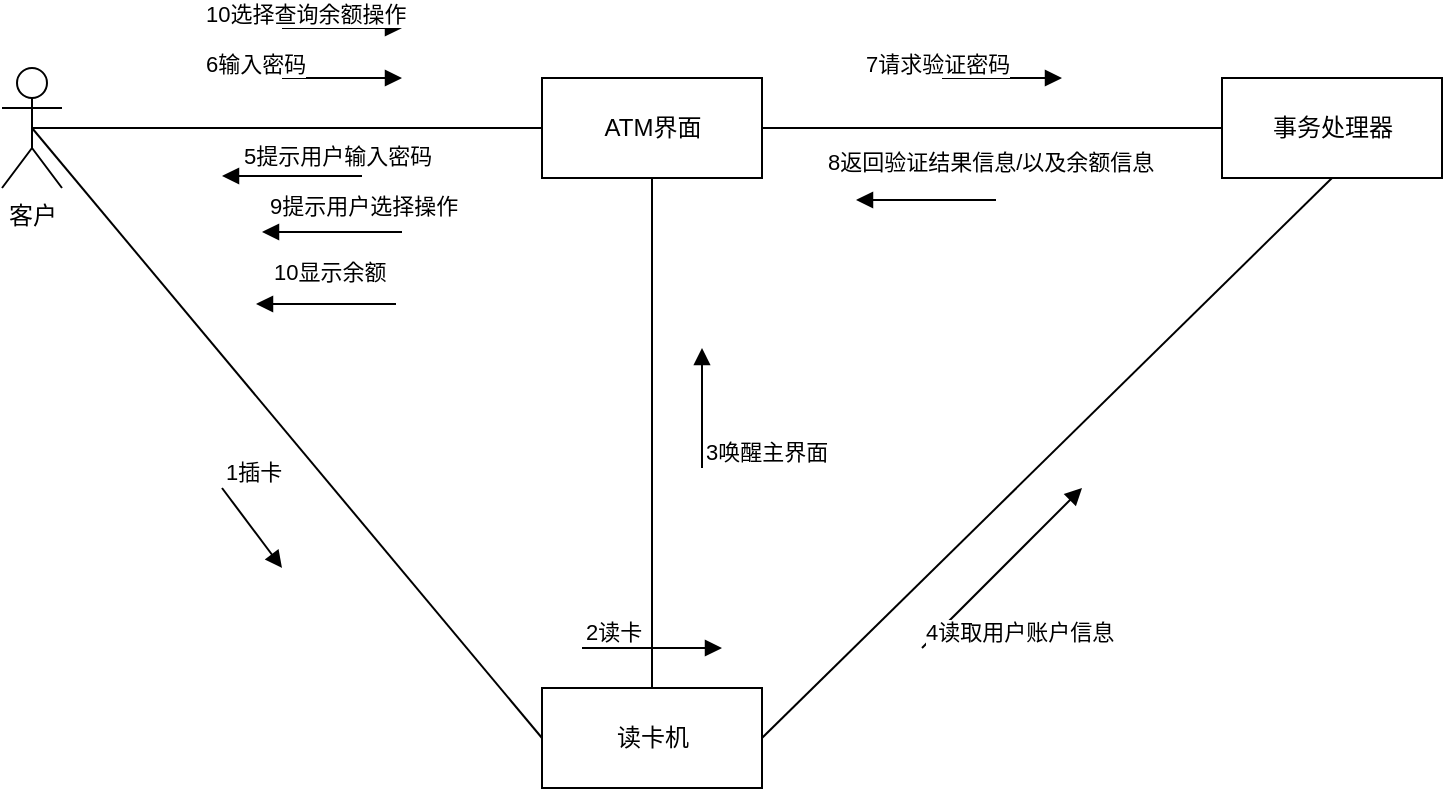 <mxfile version="17.0.0" type="device"><diagram id="MIDFEm1Nah7zHZRz3Jmn" name="第 1 页"><mxGraphModel dx="1038" dy="523" grid="0" gridSize="10" guides="1" tooltips="1" connect="1" arrows="1" fold="1" page="1" pageScale="1" pageWidth="1169" pageHeight="827" math="0" shadow="0"><root><mxCell id="0"/><mxCell id="1" parent="0"/><mxCell id="c87Zd99VQi9qyugf4F2s-10" style="rounded=0;orthogonalLoop=1;jettySize=auto;html=1;exitX=0.5;exitY=0.5;exitDx=0;exitDy=0;exitPerimeter=0;entryX=0;entryY=0.5;entryDx=0;entryDy=0;endArrow=none;endFill=0;" parent="1" source="c87Zd99VQi9qyugf4F2s-1" target="c87Zd99VQi9qyugf4F2s-7" edge="1"><mxGeometry relative="1" as="geometry"/></mxCell><mxCell id="c87Zd99VQi9qyugf4F2s-11" style="edgeStyle=none;rounded=0;orthogonalLoop=1;jettySize=auto;html=1;exitX=0.5;exitY=0.5;exitDx=0;exitDy=0;exitPerimeter=0;entryX=0;entryY=0.5;entryDx=0;entryDy=0;endArrow=none;endFill=0;" parent="1" source="c87Zd99VQi9qyugf4F2s-1" target="c87Zd99VQi9qyugf4F2s-3" edge="1"><mxGeometry relative="1" as="geometry"/></mxCell><mxCell id="c87Zd99VQi9qyugf4F2s-1" value="客户&lt;br&gt;" style="shape=umlActor;verticalLabelPosition=bottom;verticalAlign=top;html=1;outlineConnect=0;" parent="1" vertex="1"><mxGeometry x="90" y="140" width="30" height="60" as="geometry"/></mxCell><mxCell id="c87Zd99VQi9qyugf4F2s-12" style="edgeStyle=none;rounded=0;orthogonalLoop=1;jettySize=auto;html=1;exitX=0.5;exitY=1;exitDx=0;exitDy=0;entryX=0.5;entryY=0;entryDx=0;entryDy=0;endArrow=none;endFill=0;" parent="1" source="c87Zd99VQi9qyugf4F2s-3" target="c87Zd99VQi9qyugf4F2s-7" edge="1"><mxGeometry relative="1" as="geometry"/></mxCell><mxCell id="c87Zd99VQi9qyugf4F2s-13" style="edgeStyle=none;rounded=0;orthogonalLoop=1;jettySize=auto;html=1;exitX=1;exitY=0.5;exitDx=0;exitDy=0;entryX=0;entryY=0.5;entryDx=0;entryDy=0;endArrow=none;endFill=0;" parent="1" source="c87Zd99VQi9qyugf4F2s-3" target="c87Zd99VQi9qyugf4F2s-5" edge="1"><mxGeometry relative="1" as="geometry"/></mxCell><mxCell id="c87Zd99VQi9qyugf4F2s-3" value="ATM界面" style="html=1;" parent="1" vertex="1"><mxGeometry x="360" y="145" width="110" height="50" as="geometry"/></mxCell><mxCell id="c87Zd99VQi9qyugf4F2s-5" value="事务处理器&lt;span style=&quot;color: rgba(0 , 0 , 0 , 0) ; font-family: monospace ; font-size: 0px&quot;&gt;%3CmxGraphModel%3E%3Croot%3E%3CmxCell%20id%3D%220%22%2F%3E%3CmxCell%20id%3D%221%22%20parent%3D%220%22%2F%3E%3CmxCell%20id%3D%222%22%20value%3D%22ATM%E7%95%8C%E9%9D%A2%22%20style%3D%22html%3D1%3B%22%20vertex%3D%221%22%20parent%3D%221%22%3E%3CmxGeometry%20x%3D%22530%22%20y%3D%22340%22%20width%3D%22110%22%20height%3D%2250%22%20as%3D%22geometry%22%2F%3E%3C%2FmxCell%3E%3C%2Froot%3E%3C%2FmxGraphModel%3E&lt;/span&gt;" style="html=1;" parent="1" vertex="1"><mxGeometry x="700" y="145" width="110" height="50" as="geometry"/></mxCell><mxCell id="c87Zd99VQi9qyugf4F2s-14" style="edgeStyle=none;rounded=0;orthogonalLoop=1;jettySize=auto;html=1;exitX=1;exitY=0.5;exitDx=0;exitDy=0;entryX=0.5;entryY=1;entryDx=0;entryDy=0;endArrow=none;endFill=0;" parent="1" source="c87Zd99VQi9qyugf4F2s-7" target="c87Zd99VQi9qyugf4F2s-5" edge="1"><mxGeometry relative="1" as="geometry"/></mxCell><mxCell id="c87Zd99VQi9qyugf4F2s-7" value="读卡机" style="html=1;" parent="1" vertex="1"><mxGeometry x="360" y="450" width="110" height="50" as="geometry"/></mxCell><mxCell id="c87Zd99VQi9qyugf4F2s-16" value="" style="endArrow=block;endFill=1;html=1;align=left;verticalAlign=top;rounded=0;" parent="1" edge="1"><mxGeometry x="-1" relative="1" as="geometry"><mxPoint x="200" y="350" as="sourcePoint"/><mxPoint x="230" y="390" as="targetPoint"/></mxGeometry></mxCell><mxCell id="c87Zd99VQi9qyugf4F2s-17" value="1插卡" style="edgeLabel;resizable=0;html=1;align=left;verticalAlign=bottom;" parent="c87Zd99VQi9qyugf4F2s-16" connectable="0" vertex="1"><mxGeometry x="-1" relative="1" as="geometry"/></mxCell><mxCell id="c87Zd99VQi9qyugf4F2s-20" value="" style="endArrow=block;endFill=1;html=1;align=left;verticalAlign=top;rounded=0;" parent="1" edge="1"><mxGeometry x="-1" relative="1" as="geometry"><mxPoint x="380" y="430" as="sourcePoint"/><mxPoint x="450" y="430" as="targetPoint"/></mxGeometry></mxCell><mxCell id="c87Zd99VQi9qyugf4F2s-21" value="2读卡" style="edgeLabel;resizable=0;html=1;align=left;verticalAlign=bottom;" parent="c87Zd99VQi9qyugf4F2s-20" connectable="0" vertex="1"><mxGeometry x="-1" relative="1" as="geometry"/></mxCell><mxCell id="c87Zd99VQi9qyugf4F2s-22" value="" style="endArrow=block;endFill=1;html=1;align=left;verticalAlign=top;rounded=0;" parent="1" edge="1"><mxGeometry x="-1" relative="1" as="geometry"><mxPoint x="440" y="340" as="sourcePoint"/><mxPoint x="440" y="280" as="targetPoint"/></mxGeometry></mxCell><mxCell id="c87Zd99VQi9qyugf4F2s-23" value="3唤醒主界面" style="edgeLabel;resizable=0;html=1;align=left;verticalAlign=bottom;" parent="c87Zd99VQi9qyugf4F2s-22" connectable="0" vertex="1"><mxGeometry x="-1" relative="1" as="geometry"/></mxCell><mxCell id="c87Zd99VQi9qyugf4F2s-24" value="" style="endArrow=block;endFill=1;html=1;align=left;verticalAlign=top;rounded=0;" parent="1" edge="1"><mxGeometry x="-1" relative="1" as="geometry"><mxPoint x="550" y="430" as="sourcePoint"/><mxPoint x="630" y="350" as="targetPoint"/></mxGeometry></mxCell><mxCell id="c87Zd99VQi9qyugf4F2s-25" value="4读取用户账户信息" style="edgeLabel;resizable=0;html=1;align=left;verticalAlign=bottom;" parent="c87Zd99VQi9qyugf4F2s-24" connectable="0" vertex="1"><mxGeometry x="-1" relative="1" as="geometry"/></mxCell><mxCell id="c87Zd99VQi9qyugf4F2s-26" value="" style="endArrow=block;endFill=1;html=1;align=left;verticalAlign=top;rounded=0;" parent="1" edge="1"><mxGeometry x="-1" relative="1" as="geometry"><mxPoint x="270" y="194" as="sourcePoint"/><mxPoint x="200" y="194" as="targetPoint"/></mxGeometry></mxCell><mxCell id="c87Zd99VQi9qyugf4F2s-27" value="5提示用户输入密码" style="edgeLabel;resizable=0;html=1;align=left;verticalAlign=bottom;" parent="c87Zd99VQi9qyugf4F2s-26" connectable="0" vertex="1"><mxGeometry x="-1" relative="1" as="geometry"><mxPoint x="-61" y="-2" as="offset"/></mxGeometry></mxCell><mxCell id="c87Zd99VQi9qyugf4F2s-29" value="" style="endArrow=block;endFill=1;html=1;align=left;verticalAlign=top;rounded=0;" parent="1" edge="1"><mxGeometry x="-1" relative="1" as="geometry"><mxPoint x="230" y="145" as="sourcePoint"/><mxPoint x="290" y="145" as="targetPoint"/></mxGeometry></mxCell><mxCell id="c87Zd99VQi9qyugf4F2s-30" value="6输入密码" style="edgeLabel;resizable=0;html=1;align=left;verticalAlign=bottom;" parent="c87Zd99VQi9qyugf4F2s-29" connectable="0" vertex="1"><mxGeometry x="-1" relative="1" as="geometry"><mxPoint x="-40" y="1" as="offset"/></mxGeometry></mxCell><mxCell id="c87Zd99VQi9qyugf4F2s-31" value="" style="endArrow=block;endFill=1;html=1;align=left;verticalAlign=top;rounded=0;" parent="1" edge="1"><mxGeometry x="-1" relative="1" as="geometry"><mxPoint x="560" y="145" as="sourcePoint"/><mxPoint x="620" y="145" as="targetPoint"/></mxGeometry></mxCell><mxCell id="c87Zd99VQi9qyugf4F2s-32" value="7请求验证密码" style="edgeLabel;resizable=0;html=1;align=left;verticalAlign=bottom;" parent="c87Zd99VQi9qyugf4F2s-31" connectable="0" vertex="1"><mxGeometry x="-1" relative="1" as="geometry"><mxPoint x="-40" y="1" as="offset"/></mxGeometry></mxCell><mxCell id="c87Zd99VQi9qyugf4F2s-33" value="" style="endArrow=block;endFill=1;html=1;align=left;verticalAlign=top;rounded=0;" parent="1" edge="1"><mxGeometry x="-1" relative="1" as="geometry"><mxPoint x="587" y="206" as="sourcePoint"/><mxPoint x="517" y="206" as="targetPoint"/></mxGeometry></mxCell><mxCell id="c87Zd99VQi9qyugf4F2s-34" value="8返回验证结果信息/以及余额信息" style="edgeLabel;resizable=0;html=1;align=left;verticalAlign=bottom;" parent="c87Zd99VQi9qyugf4F2s-33" connectable="0" vertex="1"><mxGeometry x="-1" relative="1" as="geometry"><mxPoint x="-86" y="-11" as="offset"/></mxGeometry></mxCell><mxCell id="c87Zd99VQi9qyugf4F2s-35" value="" style="endArrow=block;endFill=1;html=1;align=left;verticalAlign=top;rounded=0;" parent="1" edge="1"><mxGeometry x="-1" relative="1" as="geometry"><mxPoint x="290" y="222" as="sourcePoint"/><mxPoint x="220" y="222" as="targetPoint"/></mxGeometry></mxCell><mxCell id="c87Zd99VQi9qyugf4F2s-36" value="9提示用户选择操作" style="edgeLabel;resizable=0;html=1;align=left;verticalAlign=bottom;" parent="c87Zd99VQi9qyugf4F2s-35" connectable="0" vertex="1"><mxGeometry x="-1" relative="1" as="geometry"><mxPoint x="-68" y="-5" as="offset"/></mxGeometry></mxCell><mxCell id="c87Zd99VQi9qyugf4F2s-37" value="" style="endArrow=block;endFill=1;html=1;align=left;verticalAlign=top;rounded=0;" parent="1" edge="1"><mxGeometry x="-1" relative="1" as="geometry"><mxPoint x="230" y="120" as="sourcePoint"/><mxPoint x="290" y="120" as="targetPoint"/></mxGeometry></mxCell><mxCell id="c87Zd99VQi9qyugf4F2s-38" value="10选择查询余额操作" style="edgeLabel;resizable=0;html=1;align=left;verticalAlign=bottom;" parent="c87Zd99VQi9qyugf4F2s-37" connectable="0" vertex="1"><mxGeometry x="-1" relative="1" as="geometry"><mxPoint x="-40" y="1" as="offset"/></mxGeometry></mxCell><mxCell id="8OPxo7OP8xWr7p48O5Yz-13" value="" style="endArrow=block;endFill=1;html=1;align=left;verticalAlign=top;rounded=0;" edge="1" parent="1"><mxGeometry x="-1" relative="1" as="geometry"><mxPoint x="287" y="258" as="sourcePoint"/><mxPoint x="217" y="258" as="targetPoint"/></mxGeometry></mxCell><mxCell id="8OPxo7OP8xWr7p48O5Yz-14" value="10显示余额" style="edgeLabel;resizable=0;html=1;align=left;verticalAlign=bottom;" connectable="0" vertex="1" parent="8OPxo7OP8xWr7p48O5Yz-13"><mxGeometry x="-1" relative="1" as="geometry"><mxPoint x="-63" y="-8" as="offset"/></mxGeometry></mxCell></root></mxGraphModel></diagram></mxfile>